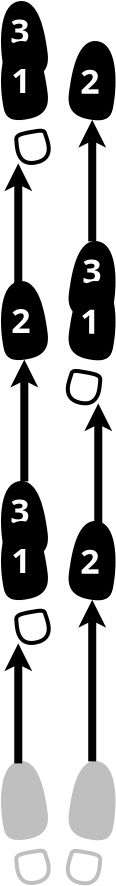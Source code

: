 <?xml version="1.0" encoding="UTF-8"?>
<dia:diagram xmlns:dia="http://www.lysator.liu.se/~alla/dia/">
  <dia:layer name="Segundo plano" visible="true" connectable="true" active="true">
    <dia:group>
      <dia:attribute name="meta">
        <dia:composite type="dict"/>
      </dia:attribute>
      <dia:attribute name="matrix"/>
      <dia:object type="Standard - Beziergon" version="0" id="O0">
        <dia:attribute name="obj_pos">
          <dia:point val="77,-8"/>
        </dia:attribute>
        <dia:attribute name="obj_bb">
          <dia:rectangle val="75.516,-8.12;77.863,-4.154"/>
        </dia:attribute>
        <dia:attribute name="bez_points">
          <dia:point val="77,-8"/>
          <dia:point val="76.1,-8.217"/>
          <dia:point val="75.796,-6.589"/>
          <dia:point val="75.696,-5.938"/>
          <dia:point val="75.596,-5.287"/>
          <dia:point val="75.4,-4.527"/>
          <dia:point val="76.5,-4.31"/>
          <dia:point val="77.6,-4.093"/>
          <dia:point val="77.6,-4.527"/>
          <dia:point val="77.7,-5.178"/>
          <dia:point val="77.8,-5.829"/>
          <dia:point val="77.9,-7.783"/>
        </dia:attribute>
        <dia:attribute name="corner_types">
          <dia:enum val="2"/>
          <dia:enum val="2"/>
          <dia:enum val="2"/>
          <dia:enum val="2"/>
          <dia:enum val="2"/>
        </dia:attribute>
        <dia:attribute name="line_width">
          <dia:real val="0.2"/>
        </dia:attribute>
        <dia:attribute name="inner_color">
          <dia:color val="#000000ff"/>
        </dia:attribute>
        <dia:attribute name="show_background">
          <dia:boolean val="true"/>
        </dia:attribute>
      </dia:object>
      <dia:object type="Standard - Text" version="1" id="O1">
        <dia:attribute name="obj_pos">
          <dia:point val="76.2,-6"/>
        </dia:attribute>
        <dia:attribute name="obj_bb">
          <dia:rectangle val="76.2,-7.572;77.377,-5.6"/>
        </dia:attribute>
        <dia:attribute name="text">
          <dia:composite type="text">
            <dia:attribute name="string">
              <dia:string>#3#</dia:string>
            </dia:attribute>
            <dia:attribute name="font">
              <dia:font family="sans" style="80" name="Helvetica-Bold"/>
            </dia:attribute>
            <dia:attribute name="height">
              <dia:real val="2.117"/>
            </dia:attribute>
            <dia:attribute name="pos">
              <dia:point val="76.2,-6"/>
            </dia:attribute>
            <dia:attribute name="color">
              <dia:color val="#ffffffff"/>
            </dia:attribute>
            <dia:attribute name="alignment">
              <dia:enum val="0"/>
            </dia:attribute>
          </dia:composite>
        </dia:attribute>
        <dia:attribute name="valign">
          <dia:enum val="3"/>
        </dia:attribute>
      </dia:object>
    </dia:group>
    <dia:group>
      <dia:attribute name="meta">
        <dia:composite type="dict"/>
      </dia:attribute>
      <dia:attribute name="matrix"/>
      <dia:object type="Standard - Beziergon" version="0" id="O2">
        <dia:attribute name="obj_pos">
          <dia:point val="73,4"/>
        </dia:attribute>
        <dia:attribute name="obj_bb">
          <dia:rectangle val="72.137,3.88;74.484,7.835"/>
        </dia:attribute>
        <dia:attribute name="bez_points">
          <dia:point val="73,4"/>
          <dia:point val="73.9,3.784"/>
          <dia:point val="74.204,5.407"/>
          <dia:point val="74.304,6.056"/>
          <dia:point val="74.404,6.705"/>
          <dia:point val="74.6,7.462"/>
          <dia:point val="73.5,7.679"/>
          <dia:point val="72.4,7.895"/>
          <dia:point val="72.4,7.462"/>
          <dia:point val="72.3,6.813"/>
          <dia:point val="72.2,6.164"/>
          <dia:point val="72.1,4.216"/>
        </dia:attribute>
        <dia:attribute name="corner_types">
          <dia:enum val="2"/>
          <dia:enum val="2"/>
          <dia:enum val="2"/>
          <dia:enum val="2"/>
          <dia:enum val="2"/>
        </dia:attribute>
        <dia:attribute name="line_width">
          <dia:real val="0.2"/>
        </dia:attribute>
        <dia:attribute name="inner_color">
          <dia:color val="#000000ff"/>
        </dia:attribute>
        <dia:attribute name="show_background">
          <dia:boolean val="true"/>
        </dia:attribute>
      </dia:object>
      <dia:object type="Standard - Text" version="1" id="O3">
        <dia:attribute name="obj_pos">
          <dia:point val="72.6,6"/>
        </dia:attribute>
        <dia:attribute name="obj_bb">
          <dia:rectangle val="72.6,4.428;73.778,6.4"/>
        </dia:attribute>
        <dia:attribute name="text">
          <dia:composite type="text">
            <dia:attribute name="string">
              <dia:string>#3#</dia:string>
            </dia:attribute>
            <dia:attribute name="font">
              <dia:font family="sans" style="80" name="Helvetica-Bold"/>
            </dia:attribute>
            <dia:attribute name="height">
              <dia:real val="2.117"/>
            </dia:attribute>
            <dia:attribute name="pos">
              <dia:point val="72.6,6"/>
            </dia:attribute>
            <dia:attribute name="color">
              <dia:color val="#ffffffff"/>
            </dia:attribute>
            <dia:attribute name="alignment">
              <dia:enum val="0"/>
            </dia:attribute>
          </dia:composite>
        </dia:attribute>
        <dia:attribute name="valign">
          <dia:enum val="3"/>
        </dia:attribute>
      </dia:object>
    </dia:group>
    <dia:group>
      <dia:attribute name="meta">
        <dia:composite type="dict"/>
      </dia:attribute>
      <dia:attribute name="matrix"/>
      <dia:object type="Standard - Beziergon" version="0" id="O4">
        <dia:attribute name="obj_pos">
          <dia:point val="77,6"/>
        </dia:attribute>
        <dia:attribute name="obj_bb">
          <dia:rectangle val="75.516,5.88;77.863,9.846"/>
        </dia:attribute>
        <dia:attribute name="bez_points">
          <dia:point val="77,6"/>
          <dia:point val="76.1,5.783"/>
          <dia:point val="75.796,7.411"/>
          <dia:point val="75.696,8.062"/>
          <dia:point val="75.596,8.713"/>
          <dia:point val="75.4,9.473"/>
          <dia:point val="76.5,9.69"/>
          <dia:point val="77.6,9.907"/>
          <dia:point val="77.6,9.473"/>
          <dia:point val="77.7,8.822"/>
          <dia:point val="77.8,8.171"/>
          <dia:point val="77.9,6.217"/>
        </dia:attribute>
        <dia:attribute name="corner_types">
          <dia:enum val="2"/>
          <dia:enum val="2"/>
          <dia:enum val="2"/>
          <dia:enum val="2"/>
          <dia:enum val="2"/>
        </dia:attribute>
        <dia:attribute name="line_width">
          <dia:real val="0.2"/>
        </dia:attribute>
        <dia:attribute name="inner_color">
          <dia:color val="#000000ff"/>
        </dia:attribute>
        <dia:attribute name="show_background">
          <dia:boolean val="true"/>
        </dia:attribute>
      </dia:object>
      <dia:object type="Standard - Text" version="1" id="O5">
        <dia:attribute name="obj_pos">
          <dia:point val="76.102,8.514"/>
        </dia:attribute>
        <dia:attribute name="obj_bb">
          <dia:rectangle val="76.102,6.942;77.28,8.914"/>
        </dia:attribute>
        <dia:attribute name="text">
          <dia:composite type="text">
            <dia:attribute name="string">
              <dia:string>#2#</dia:string>
            </dia:attribute>
            <dia:attribute name="font">
              <dia:font family="sans" style="80" name="Helvetica-Bold"/>
            </dia:attribute>
            <dia:attribute name="height">
              <dia:real val="2.117"/>
            </dia:attribute>
            <dia:attribute name="pos">
              <dia:point val="76.102,8.514"/>
            </dia:attribute>
            <dia:attribute name="color">
              <dia:color val="#ffffffff"/>
            </dia:attribute>
            <dia:attribute name="alignment">
              <dia:enum val="0"/>
            </dia:attribute>
          </dia:composite>
        </dia:attribute>
        <dia:attribute name="valign">
          <dia:enum val="3"/>
        </dia:attribute>
      </dia:object>
    </dia:group>
    <dia:group>
      <dia:attribute name="meta">
        <dia:composite type="dict"/>
      </dia:attribute>
      <dia:attribute name="matrix"/>
      <dia:object type="Standard - Beziergon" version="0" id="O6">
        <dia:attribute name="obj_pos">
          <dia:point val="73,6"/>
        </dia:attribute>
        <dia:attribute name="obj_bb">
          <dia:rectangle val="72.137,5.88;74.484,9.835"/>
        </dia:attribute>
        <dia:attribute name="bez_points">
          <dia:point val="73,6"/>
          <dia:point val="73.9,5.784"/>
          <dia:point val="74.204,7.407"/>
          <dia:point val="74.304,8.056"/>
          <dia:point val="74.404,8.705"/>
          <dia:point val="74.6,9.462"/>
          <dia:point val="73.5,9.679"/>
          <dia:point val="72.4,9.895"/>
          <dia:point val="72.4,9.462"/>
          <dia:point val="72.3,8.813"/>
          <dia:point val="72.2,8.164"/>
          <dia:point val="72.1,6.216"/>
        </dia:attribute>
        <dia:attribute name="corner_types">
          <dia:enum val="2"/>
          <dia:enum val="2"/>
          <dia:enum val="2"/>
          <dia:enum val="2"/>
          <dia:enum val="2"/>
        </dia:attribute>
        <dia:attribute name="line_width">
          <dia:real val="0.2"/>
        </dia:attribute>
        <dia:attribute name="inner_color">
          <dia:color val="#000000ff"/>
        </dia:attribute>
        <dia:attribute name="show_background">
          <dia:boolean val="true"/>
        </dia:attribute>
      </dia:object>
      <dia:object type="Standard - Beziergon" version="0" id="O7">
        <dia:attribute name="obj_pos">
          <dia:point val="73.604,10.436"/>
        </dia:attribute>
        <dia:attribute name="obj_bb">
          <dia:rectangle val="72.799,10.265;74.623,12.08"/>
        </dia:attribute>
        <dia:attribute name="bez_points">
          <dia:point val="73.604,10.436"/>
          <dia:point val="74.204,10.328"/>
          <dia:point val="74.304,10.328"/>
          <dia:point val="74.354,10.544"/>
          <dia:point val="74.404,10.761"/>
          <dia:point val="74.904,11.735"/>
          <dia:point val="73.904,11.951"/>
          <dia:point val="72.904,12.167"/>
          <dia:point val="72.937,11.121"/>
          <dia:point val="72.904,10.869"/>
          <dia:point val="72.871,10.617"/>
          <dia:point val="73.004,10.544"/>
        </dia:attribute>
        <dia:attribute name="corner_types">
          <dia:enum val="2"/>
          <dia:enum val="2"/>
          <dia:enum val="2"/>
          <dia:enum val="2"/>
          <dia:enum val="2"/>
        </dia:attribute>
        <dia:attribute name="line_width">
          <dia:real val="0.2"/>
        </dia:attribute>
        <dia:attribute name="inner_color">
          <dia:color val="#000000ff"/>
        </dia:attribute>
        <dia:attribute name="show_background">
          <dia:boolean val="false"/>
        </dia:attribute>
      </dia:object>
      <dia:object type="Standard - Text" version="1" id="O8">
        <dia:attribute name="obj_pos">
          <dia:point val="72.65,8.48"/>
        </dia:attribute>
        <dia:attribute name="obj_bb">
          <dia:rectangle val="72.65,6.908;73.828,8.88"/>
        </dia:attribute>
        <dia:attribute name="text">
          <dia:composite type="text">
            <dia:attribute name="string">
              <dia:string>#1#</dia:string>
            </dia:attribute>
            <dia:attribute name="font">
              <dia:font family="sans" style="80" name="Helvetica-Bold"/>
            </dia:attribute>
            <dia:attribute name="height">
              <dia:real val="2.117"/>
            </dia:attribute>
            <dia:attribute name="pos">
              <dia:point val="72.65,8.48"/>
            </dia:attribute>
            <dia:attribute name="color">
              <dia:color val="#ffffffff"/>
            </dia:attribute>
            <dia:attribute name="alignment">
              <dia:enum val="0"/>
            </dia:attribute>
          </dia:composite>
        </dia:attribute>
        <dia:attribute name="valign">
          <dia:enum val="3"/>
        </dia:attribute>
      </dia:object>
    </dia:group>
    <dia:group>
      <dia:attribute name="meta">
        <dia:composite type="dict"/>
      </dia:attribute>
      <dia:attribute name="matrix"/>
      <dia:object type="Standard - Beziergon" version="0" id="O9">
        <dia:attribute name="obj_pos">
          <dia:point val="77,18"/>
        </dia:attribute>
        <dia:attribute name="obj_bb">
          <dia:rectangle val="75.516,17.88;77.863,21.846"/>
        </dia:attribute>
        <dia:attribute name="bez_points">
          <dia:point val="77,18"/>
          <dia:point val="76.1,17.783"/>
          <dia:point val="75.796,19.411"/>
          <dia:point val="75.696,20.062"/>
          <dia:point val="75.596,20.713"/>
          <dia:point val="75.4,21.473"/>
          <dia:point val="76.5,21.69"/>
          <dia:point val="77.6,21.907"/>
          <dia:point val="77.6,21.473"/>
          <dia:point val="77.7,20.822"/>
          <dia:point val="77.8,20.171"/>
          <dia:point val="77.9,18.217"/>
        </dia:attribute>
        <dia:attribute name="corner_types">
          <dia:enum val="2"/>
          <dia:enum val="2"/>
          <dia:enum val="2"/>
          <dia:enum val="2"/>
          <dia:enum val="2"/>
        </dia:attribute>
        <dia:attribute name="line_color">
          <dia:color val="#bfbfbfff"/>
        </dia:attribute>
        <dia:attribute name="line_width">
          <dia:real val="0.2"/>
        </dia:attribute>
        <dia:attribute name="inner_color">
          <dia:color val="#bfbfbfff"/>
        </dia:attribute>
        <dia:attribute name="show_background">
          <dia:boolean val="true"/>
        </dia:attribute>
      </dia:object>
      <dia:object type="Standard - Beziergon" version="0" id="O10">
        <dia:attribute name="obj_pos">
          <dia:point val="76.396,22.45"/>
        </dia:attribute>
        <dia:attribute name="obj_bb">
          <dia:rectangle val="75.377,22.278;77.201,24.098"/>
        </dia:attribute>
        <dia:attribute name="bez_points">
          <dia:point val="76.396,22.45"/>
          <dia:point val="75.796,22.341"/>
          <dia:point val="75.696,22.341"/>
          <dia:point val="75.646,22.558"/>
          <dia:point val="75.596,22.775"/>
          <dia:point val="75.096,23.752"/>
          <dia:point val="76.096,23.969"/>
          <dia:point val="77.096,24.186"/>
          <dia:point val="77.063,23.137"/>
          <dia:point val="77.096,22.884"/>
          <dia:point val="77.129,22.631"/>
          <dia:point val="76.996,22.558"/>
        </dia:attribute>
        <dia:attribute name="corner_types">
          <dia:enum val="2"/>
          <dia:enum val="2"/>
          <dia:enum val="2"/>
          <dia:enum val="2"/>
          <dia:enum val="2"/>
        </dia:attribute>
        <dia:attribute name="line_color">
          <dia:color val="#bfbfbfff"/>
        </dia:attribute>
        <dia:attribute name="line_width">
          <dia:real val="0.2"/>
        </dia:attribute>
        <dia:attribute name="inner_color">
          <dia:color val="#bfbfbfff"/>
        </dia:attribute>
        <dia:attribute name="show_background">
          <dia:boolean val="false"/>
        </dia:attribute>
      </dia:object>
    </dia:group>
    <dia:group>
      <dia:attribute name="meta">
        <dia:composite type="dict"/>
      </dia:attribute>
      <dia:attribute name="matrix"/>
      <dia:object type="Standard - Beziergon" version="0" id="O11">
        <dia:attribute name="obj_pos">
          <dia:point val="73,18"/>
        </dia:attribute>
        <dia:attribute name="obj_bb">
          <dia:rectangle val="72.137,17.88;74.484,21.835"/>
        </dia:attribute>
        <dia:attribute name="bez_points">
          <dia:point val="73,18"/>
          <dia:point val="73.9,17.784"/>
          <dia:point val="74.204,19.407"/>
          <dia:point val="74.304,20.056"/>
          <dia:point val="74.404,20.705"/>
          <dia:point val="74.6,21.462"/>
          <dia:point val="73.5,21.679"/>
          <dia:point val="72.4,21.895"/>
          <dia:point val="72.4,21.462"/>
          <dia:point val="72.3,20.813"/>
          <dia:point val="72.2,20.164"/>
          <dia:point val="72.1,18.216"/>
        </dia:attribute>
        <dia:attribute name="corner_types">
          <dia:enum val="2"/>
          <dia:enum val="2"/>
          <dia:enum val="2"/>
          <dia:enum val="2"/>
          <dia:enum val="2"/>
        </dia:attribute>
        <dia:attribute name="line_color">
          <dia:color val="#bfbfbfff"/>
        </dia:attribute>
        <dia:attribute name="line_width">
          <dia:real val="0.2"/>
        </dia:attribute>
        <dia:attribute name="inner_color">
          <dia:color val="#bfbfbfff"/>
        </dia:attribute>
        <dia:attribute name="show_background">
          <dia:boolean val="true"/>
        </dia:attribute>
      </dia:object>
      <dia:object type="Standard - Beziergon" version="0" id="O12">
        <dia:attribute name="obj_pos">
          <dia:point val="73.604,22.436"/>
        </dia:attribute>
        <dia:attribute name="obj_bb">
          <dia:rectangle val="72.799,22.265;74.623,24.08"/>
        </dia:attribute>
        <dia:attribute name="bez_points">
          <dia:point val="73.604,22.436"/>
          <dia:point val="74.204,22.328"/>
          <dia:point val="74.304,22.328"/>
          <dia:point val="74.354,22.544"/>
          <dia:point val="74.404,22.761"/>
          <dia:point val="74.904,23.735"/>
          <dia:point val="73.904,23.951"/>
          <dia:point val="72.904,24.167"/>
          <dia:point val="72.937,23.122"/>
          <dia:point val="72.904,22.869"/>
          <dia:point val="72.871,22.617"/>
          <dia:point val="73.004,22.544"/>
        </dia:attribute>
        <dia:attribute name="corner_types">
          <dia:enum val="2"/>
          <dia:enum val="2"/>
          <dia:enum val="2"/>
          <dia:enum val="2"/>
          <dia:enum val="2"/>
        </dia:attribute>
        <dia:attribute name="line_color">
          <dia:color val="#bfbfbfff"/>
        </dia:attribute>
        <dia:attribute name="line_width">
          <dia:real val="0.2"/>
        </dia:attribute>
        <dia:attribute name="inner_color">
          <dia:color val="#bfbfbfff"/>
        </dia:attribute>
        <dia:attribute name="show_background">
          <dia:boolean val="false"/>
        </dia:attribute>
      </dia:object>
    </dia:group>
    <dia:group>
      <dia:attribute name="meta">
        <dia:composite type="dict"/>
      </dia:attribute>
      <dia:attribute name="matrix"/>
      <dia:object type="Standard - Beziergon" version="0" id="O13">
        <dia:attribute name="obj_pos">
          <dia:point val="73,-6"/>
        </dia:attribute>
        <dia:attribute name="obj_bb">
          <dia:rectangle val="72.137,-6.12;74.484,-2.165"/>
        </dia:attribute>
        <dia:attribute name="bez_points">
          <dia:point val="73,-6"/>
          <dia:point val="73.9,-6.216"/>
          <dia:point val="74.204,-4.593"/>
          <dia:point val="74.304,-3.944"/>
          <dia:point val="74.404,-3.295"/>
          <dia:point val="74.6,-2.538"/>
          <dia:point val="73.5,-2.321"/>
          <dia:point val="72.4,-2.105"/>
          <dia:point val="72.4,-2.538"/>
          <dia:point val="72.3,-3.187"/>
          <dia:point val="72.2,-3.836"/>
          <dia:point val="72.1,-5.784"/>
        </dia:attribute>
        <dia:attribute name="corner_types">
          <dia:enum val="2"/>
          <dia:enum val="2"/>
          <dia:enum val="2"/>
          <dia:enum val="2"/>
          <dia:enum val="2"/>
        </dia:attribute>
        <dia:attribute name="line_width">
          <dia:real val="0.2"/>
        </dia:attribute>
        <dia:attribute name="inner_color">
          <dia:color val="#000000ff"/>
        </dia:attribute>
        <dia:attribute name="show_background">
          <dia:boolean val="true"/>
        </dia:attribute>
      </dia:object>
      <dia:object type="Standard - Text" version="1" id="O14">
        <dia:attribute name="obj_pos">
          <dia:point val="72.65,-3.52"/>
        </dia:attribute>
        <dia:attribute name="obj_bb">
          <dia:rectangle val="72.65,-5.092;73.828,-3.12"/>
        </dia:attribute>
        <dia:attribute name="text">
          <dia:composite type="text">
            <dia:attribute name="string">
              <dia:string>#2#</dia:string>
            </dia:attribute>
            <dia:attribute name="font">
              <dia:font family="sans" style="80" name="Helvetica-Bold"/>
            </dia:attribute>
            <dia:attribute name="height">
              <dia:real val="2.117"/>
            </dia:attribute>
            <dia:attribute name="pos">
              <dia:point val="72.65,-3.52"/>
            </dia:attribute>
            <dia:attribute name="color">
              <dia:color val="#ffffffff"/>
            </dia:attribute>
            <dia:attribute name="alignment">
              <dia:enum val="0"/>
            </dia:attribute>
          </dia:composite>
        </dia:attribute>
        <dia:attribute name="valign">
          <dia:enum val="3"/>
        </dia:attribute>
      </dia:object>
    </dia:group>
    <dia:group>
      <dia:attribute name="meta">
        <dia:composite type="dict"/>
      </dia:attribute>
      <dia:attribute name="matrix">
        <dia:matrix xx="1" xy="0" yx="0" yy="1" x0="4.885e-15" y0="0"/>
      </dia:attribute>
      <dia:object type="Standard - Beziergon" version="0" id="O15">
        <dia:attribute name="obj_pos">
          <dia:point val="77,-6"/>
        </dia:attribute>
        <dia:attribute name="obj_bb">
          <dia:rectangle val="75.516,-6.12;77.863,-2.154"/>
        </dia:attribute>
        <dia:attribute name="bez_points">
          <dia:point val="77,-6"/>
          <dia:point val="76.1,-6.217"/>
          <dia:point val="75.796,-4.589"/>
          <dia:point val="75.696,-3.938"/>
          <dia:point val="75.596,-3.287"/>
          <dia:point val="75.4,-2.527"/>
          <dia:point val="76.5,-2.31"/>
          <dia:point val="77.6,-2.093"/>
          <dia:point val="77.6,-2.527"/>
          <dia:point val="77.7,-3.178"/>
          <dia:point val="77.8,-3.829"/>
          <dia:point val="77.9,-5.783"/>
        </dia:attribute>
        <dia:attribute name="corner_types">
          <dia:enum val="2"/>
          <dia:enum val="2"/>
          <dia:enum val="2"/>
          <dia:enum val="2"/>
          <dia:enum val="2"/>
        </dia:attribute>
        <dia:attribute name="line_width">
          <dia:real val="0.2"/>
        </dia:attribute>
        <dia:attribute name="inner_color">
          <dia:color val="#000000ff"/>
        </dia:attribute>
        <dia:attribute name="show_background">
          <dia:boolean val="true"/>
        </dia:attribute>
      </dia:object>
      <dia:object type="Standard - Beziergon" version="0" id="O16">
        <dia:attribute name="obj_pos">
          <dia:point val="76.396,-1.55"/>
        </dia:attribute>
        <dia:attribute name="obj_bb">
          <dia:rectangle val="75.377,-1.722;77.201,0.098"/>
        </dia:attribute>
        <dia:attribute name="bez_points">
          <dia:point val="76.396,-1.55"/>
          <dia:point val="75.796,-1.659"/>
          <dia:point val="75.696,-1.659"/>
          <dia:point val="75.646,-1.442"/>
          <dia:point val="75.596,-1.225"/>
          <dia:point val="75.096,-0.248"/>
          <dia:point val="76.096,-0.031"/>
          <dia:point val="77.096,0.186"/>
          <dia:point val="77.063,-0.863"/>
          <dia:point val="77.096,-1.116"/>
          <dia:point val="77.129,-1.369"/>
          <dia:point val="76.996,-1.442"/>
        </dia:attribute>
        <dia:attribute name="corner_types">
          <dia:enum val="2"/>
          <dia:enum val="2"/>
          <dia:enum val="2"/>
          <dia:enum val="2"/>
          <dia:enum val="2"/>
        </dia:attribute>
        <dia:attribute name="line_width">
          <dia:real val="0.2"/>
        </dia:attribute>
        <dia:attribute name="inner_color">
          <dia:color val="#000000ff"/>
        </dia:attribute>
        <dia:attribute name="show_background">
          <dia:boolean val="false"/>
        </dia:attribute>
      </dia:object>
      <dia:object type="Standard - Text" version="1" id="O17">
        <dia:attribute name="obj_pos">
          <dia:point val="76.102,-3.486"/>
        </dia:attribute>
        <dia:attribute name="obj_bb">
          <dia:rectangle val="76.102,-5.058;77.28,-3.086"/>
        </dia:attribute>
        <dia:attribute name="text">
          <dia:composite type="text">
            <dia:attribute name="string">
              <dia:string>#1#</dia:string>
            </dia:attribute>
            <dia:attribute name="font">
              <dia:font family="sans" style="80" name="Helvetica-Bold"/>
            </dia:attribute>
            <dia:attribute name="height">
              <dia:real val="2.117"/>
            </dia:attribute>
            <dia:attribute name="pos">
              <dia:point val="76.102,-3.486"/>
            </dia:attribute>
            <dia:attribute name="color">
              <dia:color val="#ffffffff"/>
            </dia:attribute>
            <dia:attribute name="alignment">
              <dia:enum val="0"/>
            </dia:attribute>
          </dia:composite>
        </dia:attribute>
        <dia:attribute name="valign">
          <dia:enum val="3"/>
        </dia:attribute>
      </dia:object>
    </dia:group>
    <dia:object type="Standard - Line" version="0" id="O18">
      <dia:attribute name="obj_pos">
        <dia:point val="76.698,17.899"/>
      </dia:attribute>
      <dia:attribute name="obj_bb">
        <dia:rectangle val="76.001,9.621;77.395,18.099"/>
      </dia:attribute>
      <dia:attribute name="conn_endpoints">
        <dia:point val="76.698,17.899"/>
        <dia:point val="76.698,9.821"/>
      </dia:attribute>
      <dia:attribute name="numcp">
        <dia:int val="1"/>
      </dia:attribute>
      <dia:attribute name="line_width">
        <dia:real val="0.4"/>
      </dia:attribute>
      <dia:attribute name="end_arrow">
        <dia:enum val="22"/>
      </dia:attribute>
      <dia:attribute name="end_arrow_length">
        <dia:real val="0.5"/>
      </dia:attribute>
      <dia:attribute name="end_arrow_width">
        <dia:real val="0.5"/>
      </dia:attribute>
      <dia:connections>
        <dia:connection handle="0" to="O9" connection="8"/>
        <dia:connection handle="1" to="O4" connection="8"/>
      </dia:connections>
    </dia:object>
    <dia:object type="Standard - Line" version="0" id="O19">
      <dia:attribute name="obj_pos">
        <dia:point val="73,18"/>
      </dia:attribute>
      <dia:attribute name="obj_bb">
        <dia:rectangle val="72.303,11.8;73.697,18.2"/>
      </dia:attribute>
      <dia:attribute name="conn_endpoints">
        <dia:point val="73,18"/>
        <dia:point val="73,12"/>
      </dia:attribute>
      <dia:attribute name="numcp">
        <dia:int val="1"/>
      </dia:attribute>
      <dia:attribute name="line_width">
        <dia:real val="0.4"/>
      </dia:attribute>
      <dia:attribute name="end_arrow">
        <dia:enum val="22"/>
      </dia:attribute>
      <dia:attribute name="end_arrow_length">
        <dia:real val="0.5"/>
      </dia:attribute>
      <dia:attribute name="end_arrow_width">
        <dia:real val="0.5"/>
      </dia:attribute>
      <dia:connections>
        <dia:connection handle="0" to="O11" connection="0"/>
      </dia:connections>
    </dia:object>
    <dia:object type="Standard - Line" version="0" id="O20">
      <dia:attribute name="obj_pos">
        <dia:point val="77,6"/>
      </dia:attribute>
      <dia:attribute name="obj_bb">
        <dia:rectangle val="76.303,-0.2;77.697,6.2"/>
      </dia:attribute>
      <dia:attribute name="conn_endpoints">
        <dia:point val="77,6"/>
        <dia:point val="77,0"/>
      </dia:attribute>
      <dia:attribute name="numcp">
        <dia:int val="1"/>
      </dia:attribute>
      <dia:attribute name="line_width">
        <dia:real val="0.4"/>
      </dia:attribute>
      <dia:attribute name="end_arrow">
        <dia:enum val="22"/>
      </dia:attribute>
      <dia:attribute name="end_arrow_length">
        <dia:real val="0.5"/>
      </dia:attribute>
      <dia:attribute name="end_arrow_width">
        <dia:real val="0.5"/>
      </dia:attribute>
      <dia:connections>
        <dia:connection handle="0" to="O4" connection="0"/>
      </dia:connections>
    </dia:object>
    <dia:object type="Standard - Line" version="0" id="O21">
      <dia:attribute name="obj_pos">
        <dia:point val="73.302,3.9"/>
      </dia:attribute>
      <dia:attribute name="obj_bb">
        <dia:rectangle val="72.605,-2.39;73.999,4.1"/>
      </dia:attribute>
      <dia:attribute name="conn_endpoints">
        <dia:point val="73.302,3.9"/>
        <dia:point val="73.302,-2.19"/>
      </dia:attribute>
      <dia:attribute name="numcp">
        <dia:int val="1"/>
      </dia:attribute>
      <dia:attribute name="line_width">
        <dia:real val="0.4"/>
      </dia:attribute>
      <dia:attribute name="end_arrow">
        <dia:enum val="22"/>
      </dia:attribute>
      <dia:attribute name="end_arrow_length">
        <dia:real val="0.5"/>
      </dia:attribute>
      <dia:attribute name="end_arrow_width">
        <dia:real val="0.5"/>
      </dia:attribute>
      <dia:connections>
        <dia:connection handle="0" to="O2" connection="8"/>
        <dia:connection handle="1" to="O13" connection="8"/>
      </dia:connections>
    </dia:object>
    <dia:group>
      <dia:attribute name="meta">
        <dia:composite type="dict"/>
      </dia:attribute>
      <dia:attribute name="matrix"/>
      <dia:object type="Standard - Beziergon" version="0" id="O22">
        <dia:attribute name="obj_pos">
          <dia:point val="73,-20"/>
        </dia:attribute>
        <dia:attribute name="obj_bb">
          <dia:rectangle val="72.137,-20.12;74.484,-16.165"/>
        </dia:attribute>
        <dia:attribute name="bez_points">
          <dia:point val="73,-20"/>
          <dia:point val="73.9,-20.216"/>
          <dia:point val="74.204,-18.593"/>
          <dia:point val="74.304,-17.944"/>
          <dia:point val="74.404,-17.295"/>
          <dia:point val="74.6,-16.538"/>
          <dia:point val="73.5,-16.321"/>
          <dia:point val="72.4,-16.105"/>
          <dia:point val="72.4,-16.538"/>
          <dia:point val="72.3,-17.187"/>
          <dia:point val="72.2,-17.836"/>
          <dia:point val="72.1,-19.784"/>
        </dia:attribute>
        <dia:attribute name="corner_types">
          <dia:enum val="2"/>
          <dia:enum val="2"/>
          <dia:enum val="2"/>
          <dia:enum val="2"/>
          <dia:enum val="2"/>
        </dia:attribute>
        <dia:attribute name="line_width">
          <dia:real val="0.2"/>
        </dia:attribute>
        <dia:attribute name="inner_color">
          <dia:color val="#000000ff"/>
        </dia:attribute>
        <dia:attribute name="show_background">
          <dia:boolean val="true"/>
        </dia:attribute>
      </dia:object>
      <dia:object type="Standard - Text" version="1" id="O23">
        <dia:attribute name="obj_pos">
          <dia:point val="72.6,-18"/>
        </dia:attribute>
        <dia:attribute name="obj_bb">
          <dia:rectangle val="72.6,-19.573;73.778,-17.6"/>
        </dia:attribute>
        <dia:attribute name="text">
          <dia:composite type="text">
            <dia:attribute name="string">
              <dia:string>#3#</dia:string>
            </dia:attribute>
            <dia:attribute name="font">
              <dia:font family="sans" style="80" name="Helvetica-Bold"/>
            </dia:attribute>
            <dia:attribute name="height">
              <dia:real val="2.117"/>
            </dia:attribute>
            <dia:attribute name="pos">
              <dia:point val="72.6,-18"/>
            </dia:attribute>
            <dia:attribute name="color">
              <dia:color val="#ffffffff"/>
            </dia:attribute>
            <dia:attribute name="alignment">
              <dia:enum val="0"/>
            </dia:attribute>
          </dia:composite>
        </dia:attribute>
        <dia:attribute name="valign">
          <dia:enum val="3"/>
        </dia:attribute>
      </dia:object>
    </dia:group>
    <dia:group>
      <dia:attribute name="meta">
        <dia:composite type="dict"/>
      </dia:attribute>
      <dia:attribute name="matrix"/>
      <dia:object type="Standard - Beziergon" version="0" id="O24">
        <dia:attribute name="obj_pos">
          <dia:point val="77,-18"/>
        </dia:attribute>
        <dia:attribute name="obj_bb">
          <dia:rectangle val="75.516,-18.12;77.863,-14.154"/>
        </dia:attribute>
        <dia:attribute name="bez_points">
          <dia:point val="77,-18"/>
          <dia:point val="76.1,-18.217"/>
          <dia:point val="75.796,-16.589"/>
          <dia:point val="75.696,-15.938"/>
          <dia:point val="75.596,-15.287"/>
          <dia:point val="75.4,-14.527"/>
          <dia:point val="76.5,-14.31"/>
          <dia:point val="77.6,-14.093"/>
          <dia:point val="77.6,-14.527"/>
          <dia:point val="77.7,-15.178"/>
          <dia:point val="77.8,-15.829"/>
          <dia:point val="77.9,-17.783"/>
        </dia:attribute>
        <dia:attribute name="corner_types">
          <dia:enum val="2"/>
          <dia:enum val="2"/>
          <dia:enum val="2"/>
          <dia:enum val="2"/>
          <dia:enum val="2"/>
        </dia:attribute>
        <dia:attribute name="line_width">
          <dia:real val="0.2"/>
        </dia:attribute>
        <dia:attribute name="inner_color">
          <dia:color val="#000000ff"/>
        </dia:attribute>
        <dia:attribute name="show_background">
          <dia:boolean val="true"/>
        </dia:attribute>
      </dia:object>
      <dia:object type="Standard - Text" version="1" id="O25">
        <dia:attribute name="obj_pos">
          <dia:point val="76.102,-15.486"/>
        </dia:attribute>
        <dia:attribute name="obj_bb">
          <dia:rectangle val="76.102,-17.058;77.28,-15.086"/>
        </dia:attribute>
        <dia:attribute name="text">
          <dia:composite type="text">
            <dia:attribute name="string">
              <dia:string>#2#</dia:string>
            </dia:attribute>
            <dia:attribute name="font">
              <dia:font family="sans" style="80" name="Helvetica-Bold"/>
            </dia:attribute>
            <dia:attribute name="height">
              <dia:real val="2.117"/>
            </dia:attribute>
            <dia:attribute name="pos">
              <dia:point val="76.102,-15.486"/>
            </dia:attribute>
            <dia:attribute name="color">
              <dia:color val="#ffffffff"/>
            </dia:attribute>
            <dia:attribute name="alignment">
              <dia:enum val="0"/>
            </dia:attribute>
          </dia:composite>
        </dia:attribute>
        <dia:attribute name="valign">
          <dia:enum val="3"/>
        </dia:attribute>
      </dia:object>
    </dia:group>
    <dia:group>
      <dia:attribute name="meta">
        <dia:composite type="dict"/>
      </dia:attribute>
      <dia:attribute name="matrix"/>
      <dia:object type="Standard - Beziergon" version="0" id="O26">
        <dia:attribute name="obj_pos">
          <dia:point val="73,-18"/>
        </dia:attribute>
        <dia:attribute name="obj_bb">
          <dia:rectangle val="72.137,-18.12;74.484,-14.165"/>
        </dia:attribute>
        <dia:attribute name="bez_points">
          <dia:point val="73,-18"/>
          <dia:point val="73.9,-18.216"/>
          <dia:point val="74.204,-16.593"/>
          <dia:point val="74.304,-15.944"/>
          <dia:point val="74.404,-15.295"/>
          <dia:point val="74.6,-14.538"/>
          <dia:point val="73.5,-14.321"/>
          <dia:point val="72.4,-14.105"/>
          <dia:point val="72.4,-14.538"/>
          <dia:point val="72.3,-15.187"/>
          <dia:point val="72.2,-15.836"/>
          <dia:point val="72.1,-17.784"/>
        </dia:attribute>
        <dia:attribute name="corner_types">
          <dia:enum val="2"/>
          <dia:enum val="2"/>
          <dia:enum val="2"/>
          <dia:enum val="2"/>
          <dia:enum val="2"/>
        </dia:attribute>
        <dia:attribute name="line_width">
          <dia:real val="0.2"/>
        </dia:attribute>
        <dia:attribute name="inner_color">
          <dia:color val="#000000ff"/>
        </dia:attribute>
        <dia:attribute name="show_background">
          <dia:boolean val="true"/>
        </dia:attribute>
      </dia:object>
      <dia:object type="Standard - Beziergon" version="0" id="O27">
        <dia:attribute name="obj_pos">
          <dia:point val="73.604,-13.564"/>
        </dia:attribute>
        <dia:attribute name="obj_bb">
          <dia:rectangle val="72.799,-13.735;74.623,-11.92"/>
        </dia:attribute>
        <dia:attribute name="bez_points">
          <dia:point val="73.604,-13.564"/>
          <dia:point val="74.204,-13.672"/>
          <dia:point val="74.304,-13.672"/>
          <dia:point val="74.354,-13.456"/>
          <dia:point val="74.404,-13.239"/>
          <dia:point val="74.904,-12.265"/>
          <dia:point val="73.904,-12.049"/>
          <dia:point val="72.904,-11.833"/>
          <dia:point val="72.937,-12.879"/>
          <dia:point val="72.904,-13.131"/>
          <dia:point val="72.871,-13.383"/>
          <dia:point val="73.004,-13.456"/>
        </dia:attribute>
        <dia:attribute name="corner_types">
          <dia:enum val="2"/>
          <dia:enum val="2"/>
          <dia:enum val="2"/>
          <dia:enum val="2"/>
          <dia:enum val="2"/>
        </dia:attribute>
        <dia:attribute name="line_width">
          <dia:real val="0.2"/>
        </dia:attribute>
        <dia:attribute name="inner_color">
          <dia:color val="#000000ff"/>
        </dia:attribute>
        <dia:attribute name="show_background">
          <dia:boolean val="false"/>
        </dia:attribute>
      </dia:object>
      <dia:object type="Standard - Text" version="1" id="O28">
        <dia:attribute name="obj_pos">
          <dia:point val="72.65,-15.52"/>
        </dia:attribute>
        <dia:attribute name="obj_bb">
          <dia:rectangle val="72.65,-17.092;73.828,-15.12"/>
        </dia:attribute>
        <dia:attribute name="text">
          <dia:composite type="text">
            <dia:attribute name="string">
              <dia:string>#1#</dia:string>
            </dia:attribute>
            <dia:attribute name="font">
              <dia:font family="sans" style="80" name="Helvetica-Bold"/>
            </dia:attribute>
            <dia:attribute name="height">
              <dia:real val="2.117"/>
            </dia:attribute>
            <dia:attribute name="pos">
              <dia:point val="72.65,-15.52"/>
            </dia:attribute>
            <dia:attribute name="color">
              <dia:color val="#ffffffff"/>
            </dia:attribute>
            <dia:attribute name="alignment">
              <dia:enum val="0"/>
            </dia:attribute>
          </dia:composite>
        </dia:attribute>
        <dia:attribute name="valign">
          <dia:enum val="3"/>
        </dia:attribute>
      </dia:object>
    </dia:group>
    <dia:object type="Standard - Line" version="0" id="O29">
      <dia:attribute name="obj_pos">
        <dia:point val="76.698,-8.101"/>
      </dia:attribute>
      <dia:attribute name="obj_bb">
        <dia:rectangle val="76.001,-14.379;77.395,-7.901"/>
      </dia:attribute>
      <dia:attribute name="conn_endpoints">
        <dia:point val="76.698,-8.101"/>
        <dia:point val="76.698,-14.179"/>
      </dia:attribute>
      <dia:attribute name="numcp">
        <dia:int val="1"/>
      </dia:attribute>
      <dia:attribute name="line_width">
        <dia:real val="0.4"/>
      </dia:attribute>
      <dia:attribute name="end_arrow">
        <dia:enum val="22"/>
      </dia:attribute>
      <dia:attribute name="end_arrow_length">
        <dia:real val="0.5"/>
      </dia:attribute>
      <dia:attribute name="end_arrow_width">
        <dia:real val="0.5"/>
      </dia:attribute>
      <dia:connections>
        <dia:connection handle="0" to="O0" connection="8"/>
      </dia:connections>
    </dia:object>
    <dia:object type="Standard - Line" version="0" id="O30">
      <dia:attribute name="obj_pos">
        <dia:point val="73,-6"/>
      </dia:attribute>
      <dia:attribute name="obj_bb">
        <dia:rectangle val="72.303,-12.2;73.697,-5.8"/>
      </dia:attribute>
      <dia:attribute name="conn_endpoints">
        <dia:point val="73,-6"/>
        <dia:point val="73,-12"/>
      </dia:attribute>
      <dia:attribute name="numcp">
        <dia:int val="1"/>
      </dia:attribute>
      <dia:attribute name="line_width">
        <dia:real val="0.4"/>
      </dia:attribute>
      <dia:attribute name="end_arrow">
        <dia:enum val="22"/>
      </dia:attribute>
      <dia:attribute name="end_arrow_length">
        <dia:real val="0.5"/>
      </dia:attribute>
      <dia:attribute name="end_arrow_width">
        <dia:real val="0.5"/>
      </dia:attribute>
      <dia:connections>
        <dia:connection handle="0" to="O13" connection="0"/>
      </dia:connections>
    </dia:object>
  </dia:layer>
</dia:diagram>
